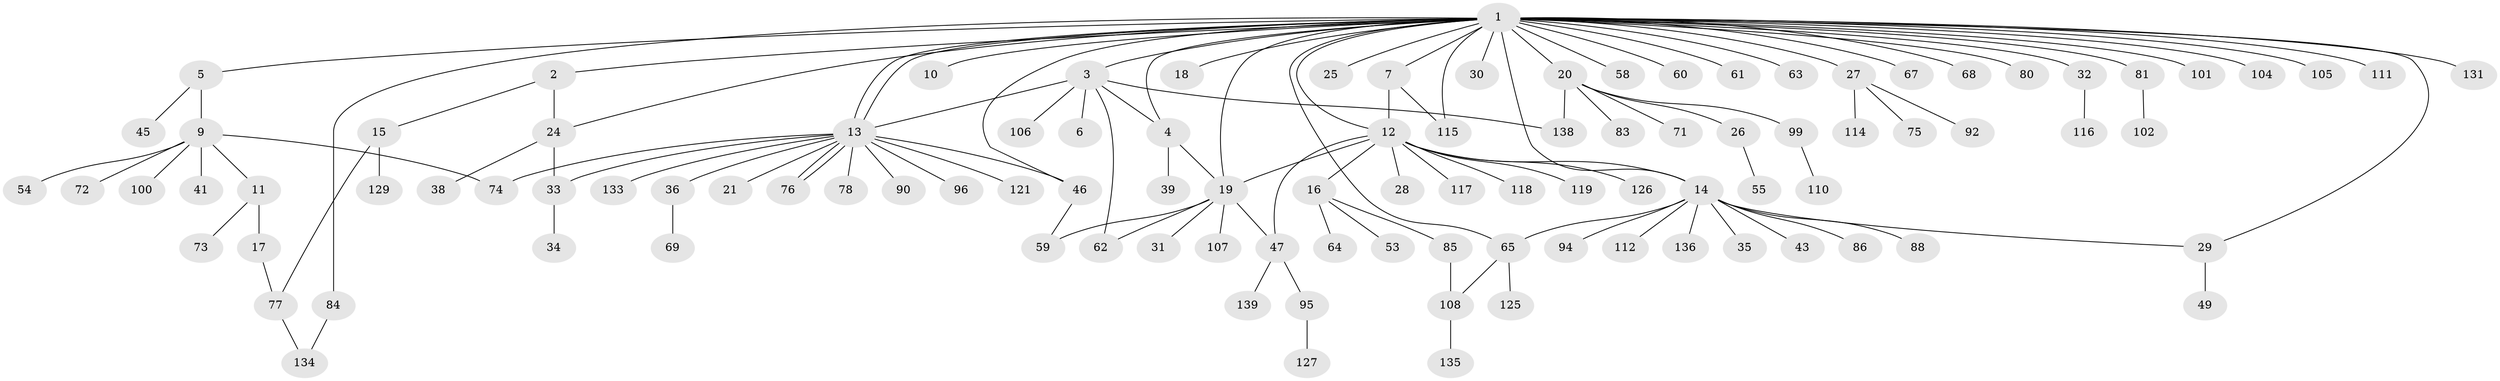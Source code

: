 // original degree distribution, {36: 0.007194244604316547, 3: 0.12949640287769784, 7: 0.014388489208633094, 4: 0.03597122302158273, 1: 0.5755395683453237, 2: 0.17266187050359713, 8: 0.014388489208633094, 12: 0.014388489208633094, 5: 0.02158273381294964, 9: 0.007194244604316547, 6: 0.007194244604316547}
// Generated by graph-tools (version 1.1) at 2025/41/03/06/25 10:41:46]
// undirected, 105 vertices, 126 edges
graph export_dot {
graph [start="1"]
  node [color=gray90,style=filled];
  1 [super="+23"];
  2;
  3 [super="+50"];
  4 [super="+89"];
  5 [super="+44"];
  6;
  7 [super="+8"];
  9 [super="+103"];
  10;
  11;
  12 [super="+57"];
  13 [super="+22"];
  14 [super="+40"];
  15 [super="+56"];
  16;
  17 [super="+42"];
  18;
  19 [super="+130"];
  20 [super="+120"];
  21;
  24 [super="+113"];
  25;
  26 [super="+98"];
  27 [super="+48"];
  28;
  29 [super="+51"];
  30;
  31;
  32 [super="+70"];
  33;
  34 [super="+37"];
  35 [super="+79"];
  36 [super="+91"];
  38;
  39;
  41;
  43 [super="+52"];
  45;
  46 [super="+123"];
  47 [super="+87"];
  49;
  53;
  54;
  55;
  58;
  59 [super="+109"];
  60;
  61;
  62 [super="+137"];
  63;
  64 [super="+66"];
  65 [super="+128"];
  67;
  68;
  69;
  71;
  72;
  73 [super="+82"];
  74;
  75;
  76;
  77;
  78;
  80;
  81;
  83;
  84 [super="+93"];
  85;
  86;
  88;
  90;
  92;
  94;
  95 [super="+97"];
  96;
  99 [super="+132"];
  100;
  101;
  102;
  104;
  105;
  106;
  107;
  108 [super="+122"];
  110;
  111;
  112;
  114;
  115 [super="+124"];
  116;
  117;
  118;
  119;
  121;
  125;
  126;
  127;
  129;
  131;
  133;
  134;
  135;
  136;
  138;
  139;
  1 -- 2;
  1 -- 3;
  1 -- 4;
  1 -- 5;
  1 -- 7;
  1 -- 10;
  1 -- 12;
  1 -- 13;
  1 -- 13;
  1 -- 14;
  1 -- 18;
  1 -- 19;
  1 -- 20;
  1 -- 24;
  1 -- 25;
  1 -- 27;
  1 -- 29;
  1 -- 30;
  1 -- 32;
  1 -- 58;
  1 -- 60;
  1 -- 61;
  1 -- 63;
  1 -- 65;
  1 -- 67;
  1 -- 68;
  1 -- 80;
  1 -- 81;
  1 -- 84;
  1 -- 101;
  1 -- 104;
  1 -- 111;
  1 -- 131;
  1 -- 115;
  1 -- 105;
  1 -- 46;
  2 -- 15;
  2 -- 24;
  3 -- 6;
  3 -- 13 [weight=2];
  3 -- 106;
  3 -- 138;
  3 -- 62;
  3 -- 4;
  4 -- 39;
  4 -- 19;
  5 -- 9;
  5 -- 45;
  7 -- 115;
  7 -- 12;
  9 -- 11;
  9 -- 41;
  9 -- 54;
  9 -- 72;
  9 -- 74;
  9 -- 100;
  11 -- 17;
  11 -- 73;
  12 -- 14;
  12 -- 16;
  12 -- 19;
  12 -- 28;
  12 -- 117;
  12 -- 118;
  12 -- 119;
  12 -- 126;
  12 -- 47;
  13 -- 21;
  13 -- 33;
  13 -- 36;
  13 -- 46;
  13 -- 76;
  13 -- 76;
  13 -- 133;
  13 -- 96;
  13 -- 90;
  13 -- 121;
  13 -- 74;
  13 -- 78;
  14 -- 35;
  14 -- 88;
  14 -- 65;
  14 -- 136;
  14 -- 43;
  14 -- 112;
  14 -- 86;
  14 -- 29;
  14 -- 94;
  15 -- 129;
  15 -- 77;
  16 -- 53;
  16 -- 64;
  16 -- 85;
  17 -- 77;
  19 -- 31;
  19 -- 47;
  19 -- 59;
  19 -- 62;
  19 -- 107;
  20 -- 26;
  20 -- 71;
  20 -- 83;
  20 -- 99;
  20 -- 138;
  24 -- 33;
  24 -- 38;
  26 -- 55;
  27 -- 75;
  27 -- 114;
  27 -- 92;
  29 -- 49;
  32 -- 116;
  33 -- 34;
  36 -- 69;
  46 -- 59;
  47 -- 95;
  47 -- 139;
  65 -- 108;
  65 -- 125;
  77 -- 134;
  81 -- 102;
  84 -- 134;
  85 -- 108;
  95 -- 127;
  99 -- 110;
  108 -- 135;
}
